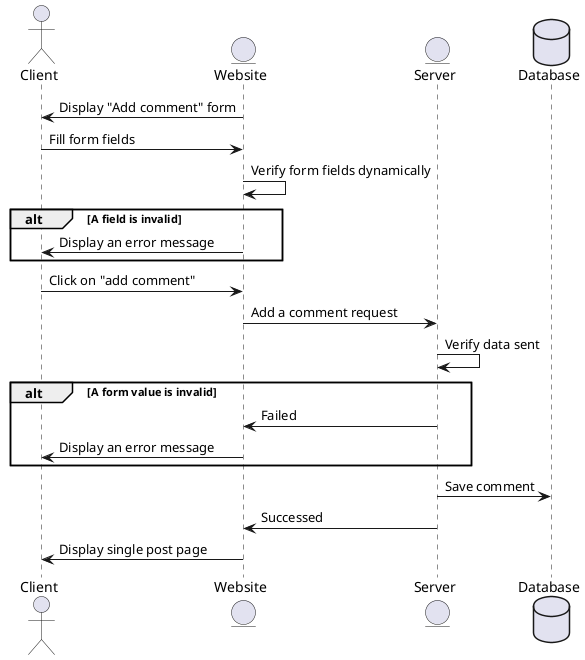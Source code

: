 @startuml

actor Client

entity Website
entity Server

Database Database

Website -> Client: Display "Add comment" form
Client -> Website: Fill form fields

Website -> Website: Verify form fields dynamically

alt A field is invalid 
    Website -> Client: Display an error message
end

Client -> Website: Click on "add comment"

Website -> Server: Add a comment request

Server -> Server: Verify data sent

alt A form value is invalid 
    Server -> Website: Failed
    Website -> Client: Display an error message
end

Server -> Database: Save comment

Server -> Website: Successed

Website -> Client: Display single post page

@enduml
